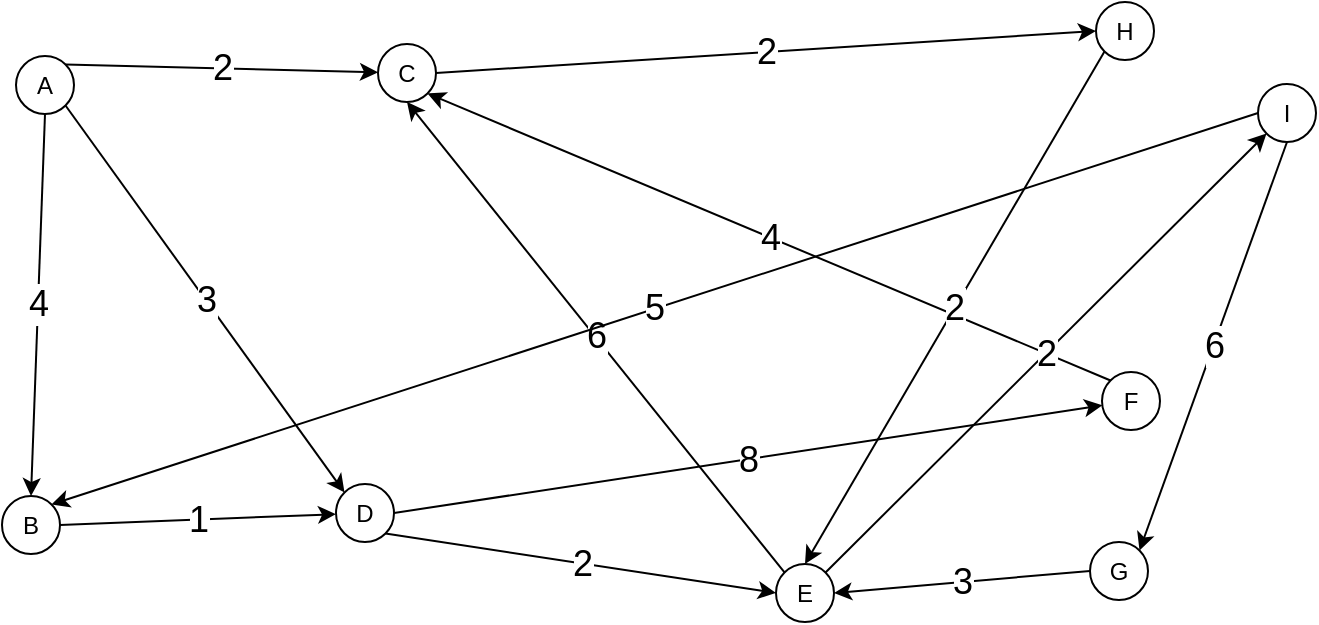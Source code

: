 <mxfile version="20.1.1" type="device"><diagram id="Bgx7dcon3VFzw3HWhbon" name="Page-1"><mxGraphModel dx="920" dy="525" grid="0" gridSize="10" guides="1" tooltips="1" connect="1" arrows="1" fold="1" page="1" pageScale="1" pageWidth="827" pageHeight="1169" math="0" shadow="0"><root><mxCell id="0"/><mxCell id="1" parent="0"/><mxCell id="TyIHeegJS7pQiQZtNBF2-11" value="4" style="rounded=0;orthogonalLoop=1;jettySize=auto;html=1;exitX=0.5;exitY=1;exitDx=0;exitDy=0;entryX=0.5;entryY=0;entryDx=0;entryDy=0;fontSize=18;" parent="1" source="TyIHeegJS7pQiQZtNBF2-1" target="TyIHeegJS7pQiQZtNBF2-2" edge="1"><mxGeometry relative="1" as="geometry"/></mxCell><mxCell id="TyIHeegJS7pQiQZtNBF2-12" value="2" style="edgeStyle=none;rounded=0;orthogonalLoop=1;jettySize=auto;html=1;exitX=1;exitY=0;exitDx=0;exitDy=0;fontSize=18;" parent="1" source="TyIHeegJS7pQiQZtNBF2-1" target="TyIHeegJS7pQiQZtNBF2-3" edge="1"><mxGeometry relative="1" as="geometry"/></mxCell><mxCell id="TyIHeegJS7pQiQZtNBF2-1" value="A" style="ellipse;whiteSpace=wrap;html=1;aspect=fixed;" parent="1" vertex="1"><mxGeometry x="120" y="206" width="29" height="29" as="geometry"/></mxCell><mxCell id="saArJsMPtexarL9ACBRc-5" value="1" style="rounded=0;orthogonalLoop=1;jettySize=auto;html=1;exitX=1;exitY=0.5;exitDx=0;exitDy=0;fontSize=18;" parent="1" source="TyIHeegJS7pQiQZtNBF2-2" target="TyIHeegJS7pQiQZtNBF2-4" edge="1"><mxGeometry relative="1" as="geometry"/></mxCell><mxCell id="TyIHeegJS7pQiQZtNBF2-2" value="B" style="ellipse;whiteSpace=wrap;html=1;aspect=fixed;" parent="1" vertex="1"><mxGeometry x="113" y="426" width="29" height="29" as="geometry"/></mxCell><mxCell id="TyIHeegJS7pQiQZtNBF2-25" value="2" style="edgeStyle=none;rounded=0;orthogonalLoop=1;jettySize=auto;html=1;exitX=1;exitY=0.5;exitDx=0;exitDy=0;entryX=0;entryY=0.5;entryDx=0;entryDy=0;fontSize=18;" parent="1" source="TyIHeegJS7pQiQZtNBF2-3" target="TyIHeegJS7pQiQZtNBF2-7" edge="1"><mxGeometry relative="1" as="geometry"/></mxCell><mxCell id="TyIHeegJS7pQiQZtNBF2-3" value="C" style="ellipse;whiteSpace=wrap;html=1;aspect=fixed;" parent="1" vertex="1"><mxGeometry x="301" y="200" width="29" height="29" as="geometry"/></mxCell><mxCell id="TyIHeegJS7pQiQZtNBF2-15" value="3" style="edgeStyle=none;rounded=0;orthogonalLoop=1;jettySize=auto;html=1;entryX=0;entryY=0;entryDx=0;entryDy=0;fontSize=18;exitX=1;exitY=1;exitDx=0;exitDy=0;" parent="1" source="TyIHeegJS7pQiQZtNBF2-1" target="TyIHeegJS7pQiQZtNBF2-4" edge="1"><mxGeometry relative="1" as="geometry"><mxPoint x="189" y="290" as="sourcePoint"/></mxGeometry></mxCell><mxCell id="TyIHeegJS7pQiQZtNBF2-16" value="2" style="edgeStyle=none;rounded=0;orthogonalLoop=1;jettySize=auto;html=1;exitX=1;exitY=1;exitDx=0;exitDy=0;entryX=0;entryY=0.5;entryDx=0;entryDy=0;fontSize=18;" parent="1" source="TyIHeegJS7pQiQZtNBF2-4" target="TyIHeegJS7pQiQZtNBF2-6" edge="1"><mxGeometry relative="1" as="geometry"/></mxCell><mxCell id="TyIHeegJS7pQiQZtNBF2-20" value="8" style="edgeStyle=none;rounded=0;orthogonalLoop=1;jettySize=auto;html=1;exitX=1;exitY=0.5;exitDx=0;exitDy=0;fontSize=18;" parent="1" source="TyIHeegJS7pQiQZtNBF2-4" target="TyIHeegJS7pQiQZtNBF2-5" edge="1"><mxGeometry relative="1" as="geometry"/></mxCell><mxCell id="TyIHeegJS7pQiQZtNBF2-4" value="D" style="ellipse;whiteSpace=wrap;html=1;aspect=fixed;" parent="1" vertex="1"><mxGeometry x="280" y="420" width="29" height="29" as="geometry"/></mxCell><mxCell id="BbrA43WtWCpQmkwY3HI4-1" value="4" style="rounded=0;orthogonalLoop=1;jettySize=auto;html=1;exitX=0;exitY=0;exitDx=0;exitDy=0;entryX=1;entryY=1;entryDx=0;entryDy=0;fontSize=18;" edge="1" parent="1" source="TyIHeegJS7pQiQZtNBF2-5" target="TyIHeegJS7pQiQZtNBF2-3"><mxGeometry relative="1" as="geometry"/></mxCell><mxCell id="TyIHeegJS7pQiQZtNBF2-5" value="F" style="ellipse;whiteSpace=wrap;html=1;aspect=fixed;" parent="1" vertex="1"><mxGeometry x="663" y="364" width="29" height="29" as="geometry"/></mxCell><mxCell id="TyIHeegJS7pQiQZtNBF2-18" value="6" style="edgeStyle=none;rounded=0;orthogonalLoop=1;jettySize=auto;html=1;exitX=0;exitY=0;exitDx=0;exitDy=0;entryX=0.5;entryY=1;entryDx=0;entryDy=0;fontSize=18;" parent="1" source="TyIHeegJS7pQiQZtNBF2-6" target="TyIHeegJS7pQiQZtNBF2-3" edge="1"><mxGeometry relative="1" as="geometry"/></mxCell><mxCell id="BbrA43WtWCpQmkwY3HI4-5" value="2" style="edgeStyle=none;rounded=0;orthogonalLoop=1;jettySize=auto;html=1;exitX=1;exitY=0;exitDx=0;exitDy=0;entryX=0;entryY=1;entryDx=0;entryDy=0;fontSize=18;" edge="1" parent="1" source="TyIHeegJS7pQiQZtNBF2-6" target="BbrA43WtWCpQmkwY3HI4-2"><mxGeometry relative="1" as="geometry"/></mxCell><mxCell id="TyIHeegJS7pQiQZtNBF2-6" value="E" style="ellipse;whiteSpace=wrap;html=1;aspect=fixed;" parent="1" vertex="1"><mxGeometry x="500" y="460" width="29" height="29" as="geometry"/></mxCell><mxCell id="saArJsMPtexarL9ACBRc-6" value="2" style="edgeStyle=none;rounded=0;orthogonalLoop=1;jettySize=auto;html=1;exitX=0;exitY=1;exitDx=0;exitDy=0;entryX=0.5;entryY=0;entryDx=0;entryDy=0;fontSize=18;" parent="1" source="TyIHeegJS7pQiQZtNBF2-7" target="TyIHeegJS7pQiQZtNBF2-6" edge="1"><mxGeometry relative="1" as="geometry"/></mxCell><mxCell id="TyIHeegJS7pQiQZtNBF2-7" value="H" style="ellipse;whiteSpace=wrap;html=1;aspect=fixed;" parent="1" vertex="1"><mxGeometry x="660" y="179" width="29" height="29" as="geometry"/></mxCell><mxCell id="TyIHeegJS7pQiQZtNBF2-23" value="3" style="edgeStyle=none;rounded=0;orthogonalLoop=1;jettySize=auto;html=1;exitX=0;exitY=0.5;exitDx=0;exitDy=0;entryX=1;entryY=0.5;entryDx=0;entryDy=0;fontSize=18;" parent="1" source="TyIHeegJS7pQiQZtNBF2-8" target="TyIHeegJS7pQiQZtNBF2-6" edge="1"><mxGeometry relative="1" as="geometry"/></mxCell><mxCell id="TyIHeegJS7pQiQZtNBF2-8" value="G" style="ellipse;whiteSpace=wrap;html=1;aspect=fixed;" parent="1" vertex="1"><mxGeometry x="657" y="449" width="29" height="29" as="geometry"/></mxCell><mxCell id="BbrA43WtWCpQmkwY3HI4-4" value="5" style="edgeStyle=none;rounded=0;orthogonalLoop=1;jettySize=auto;html=1;exitX=0;exitY=0.5;exitDx=0;exitDy=0;entryX=1;entryY=0;entryDx=0;entryDy=0;fontSize=18;" edge="1" parent="1" source="BbrA43WtWCpQmkwY3HI4-2" target="TyIHeegJS7pQiQZtNBF2-2"><mxGeometry relative="1" as="geometry"/></mxCell><mxCell id="BbrA43WtWCpQmkwY3HI4-6" value="6" style="edgeStyle=none;rounded=0;orthogonalLoop=1;jettySize=auto;html=1;exitX=0.5;exitY=1;exitDx=0;exitDy=0;entryX=1;entryY=0;entryDx=0;entryDy=0;fontSize=18;" edge="1" parent="1" source="BbrA43WtWCpQmkwY3HI4-2" target="TyIHeegJS7pQiQZtNBF2-8"><mxGeometry relative="1" as="geometry"/></mxCell><mxCell id="BbrA43WtWCpQmkwY3HI4-2" value="I" style="ellipse;whiteSpace=wrap;html=1;aspect=fixed;" vertex="1" parent="1"><mxGeometry x="741" y="220" width="29" height="29" as="geometry"/></mxCell></root></mxGraphModel></diagram></mxfile>
